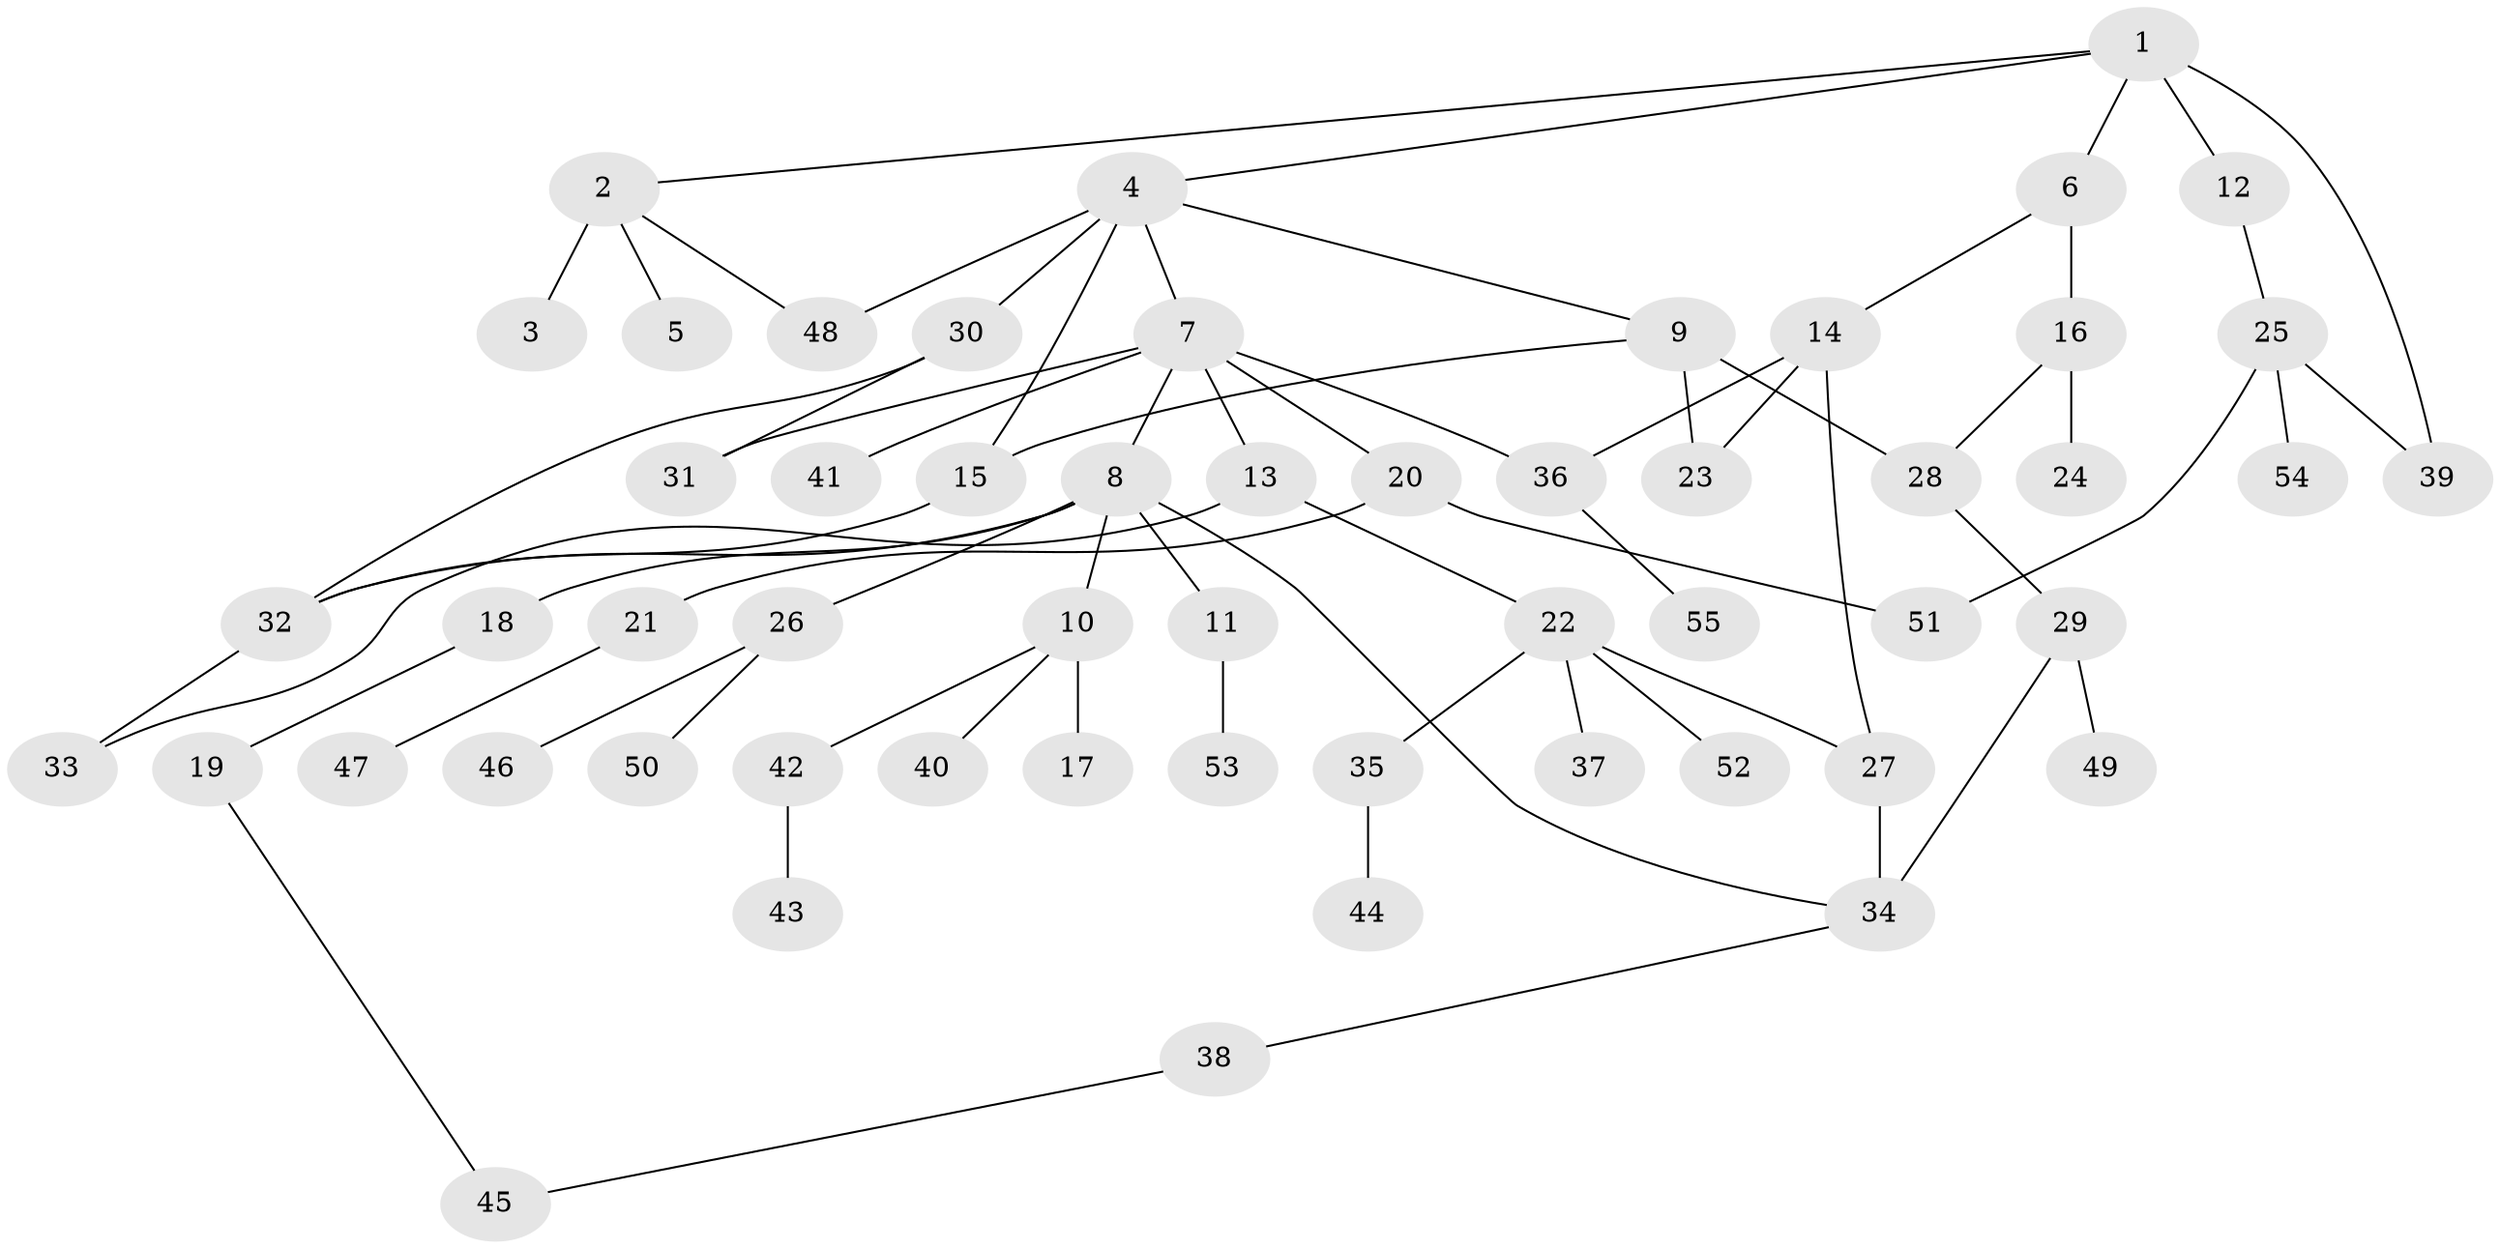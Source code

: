 // original degree distribution, {7: 0.01818181818181818, 3: 0.15454545454545454, 4: 0.13636363636363635, 2: 0.2636363636363636, 8: 0.01818181818181818, 1: 0.39090909090909093, 5: 0.01818181818181818}
// Generated by graph-tools (version 1.1) at 2025/49/03/04/25 22:49:03]
// undirected, 55 vertices, 69 edges
graph export_dot {
  node [color=gray90,style=filled];
  1;
  2;
  3;
  4;
  5;
  6;
  7;
  8;
  9;
  10;
  11;
  12;
  13;
  14;
  15;
  16;
  17;
  18;
  19;
  20;
  21;
  22;
  23;
  24;
  25;
  26;
  27;
  28;
  29;
  30;
  31;
  32;
  33;
  34;
  35;
  36;
  37;
  38;
  39;
  40;
  41;
  42;
  43;
  44;
  45;
  46;
  47;
  48;
  49;
  50;
  51;
  52;
  53;
  54;
  55;
  1 -- 2 [weight=1.0];
  1 -- 4 [weight=1.0];
  1 -- 6 [weight=1.0];
  1 -- 12 [weight=1.0];
  1 -- 39 [weight=2.0];
  2 -- 3 [weight=3.0];
  2 -- 5 [weight=1.0];
  2 -- 48 [weight=1.0];
  4 -- 7 [weight=1.0];
  4 -- 9 [weight=1.0];
  4 -- 15 [weight=1.0];
  4 -- 30 [weight=1.0];
  4 -- 48 [weight=1.0];
  6 -- 14 [weight=1.0];
  6 -- 16 [weight=1.0];
  7 -- 8 [weight=1.0];
  7 -- 13 [weight=1.0];
  7 -- 20 [weight=1.0];
  7 -- 31 [weight=1.0];
  7 -- 36 [weight=1.0];
  7 -- 41 [weight=1.0];
  8 -- 10 [weight=1.0];
  8 -- 11 [weight=1.0];
  8 -- 18 [weight=1.0];
  8 -- 26 [weight=1.0];
  8 -- 32 [weight=1.0];
  8 -- 34 [weight=1.0];
  9 -- 15 [weight=1.0];
  9 -- 23 [weight=3.0];
  9 -- 28 [weight=1.0];
  10 -- 17 [weight=3.0];
  10 -- 40 [weight=1.0];
  10 -- 42 [weight=1.0];
  11 -- 53 [weight=1.0];
  12 -- 25 [weight=1.0];
  13 -- 22 [weight=1.0];
  13 -- 33 [weight=1.0];
  14 -- 23 [weight=1.0];
  14 -- 27 [weight=1.0];
  14 -- 36 [weight=1.0];
  15 -- 32 [weight=1.0];
  16 -- 24 [weight=2.0];
  16 -- 28 [weight=1.0];
  18 -- 19 [weight=2.0];
  19 -- 45 [weight=1.0];
  20 -- 21 [weight=1.0];
  20 -- 51 [weight=1.0];
  21 -- 47 [weight=1.0];
  22 -- 27 [weight=1.0];
  22 -- 35 [weight=1.0];
  22 -- 37 [weight=1.0];
  22 -- 52 [weight=1.0];
  25 -- 39 [weight=1.0];
  25 -- 51 [weight=1.0];
  25 -- 54 [weight=1.0];
  26 -- 46 [weight=1.0];
  26 -- 50 [weight=1.0];
  27 -- 34 [weight=2.0];
  28 -- 29 [weight=1.0];
  29 -- 34 [weight=1.0];
  29 -- 49 [weight=1.0];
  30 -- 31 [weight=1.0];
  30 -- 32 [weight=1.0];
  32 -- 33 [weight=1.0];
  34 -- 38 [weight=1.0];
  35 -- 44 [weight=1.0];
  36 -- 55 [weight=1.0];
  38 -- 45 [weight=1.0];
  42 -- 43 [weight=1.0];
}
